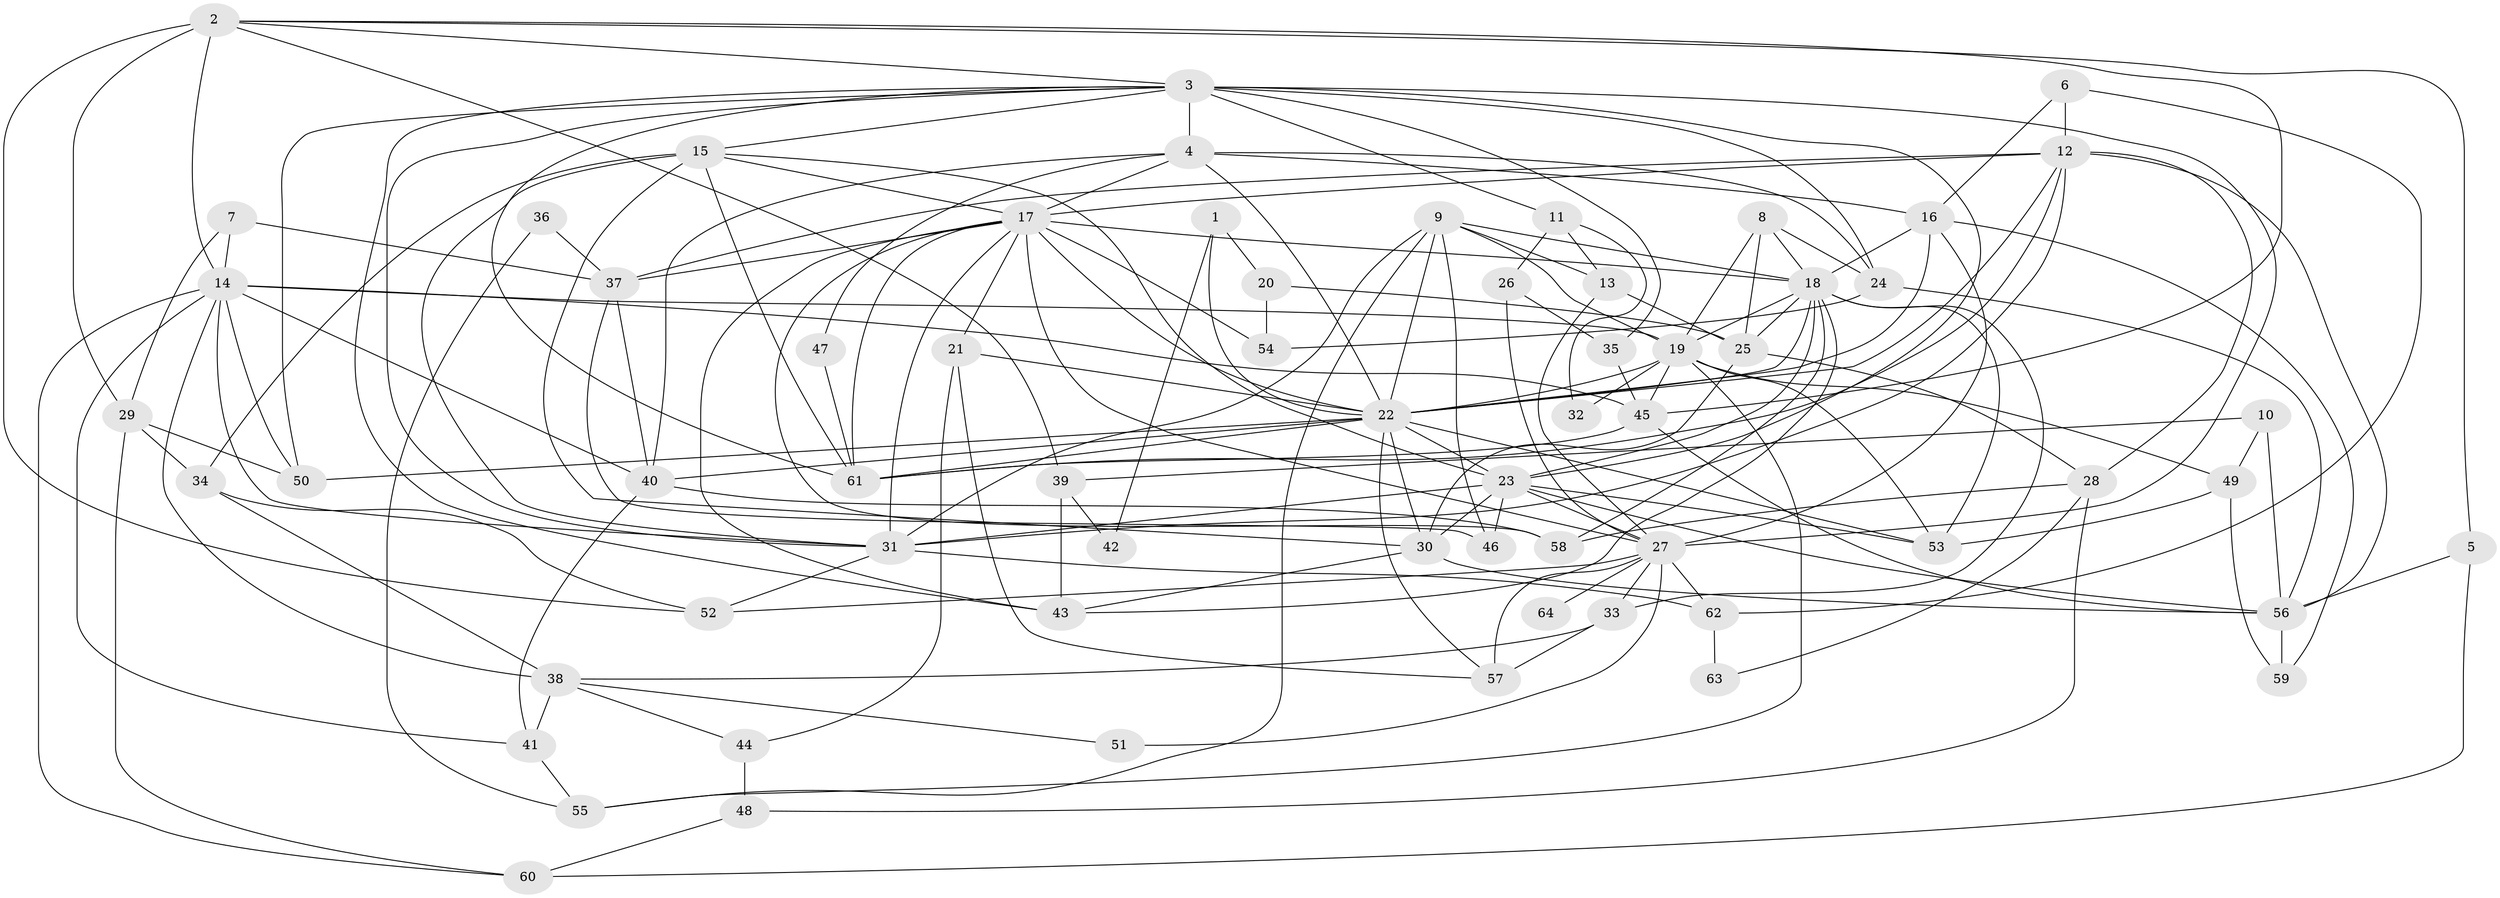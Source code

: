 // original degree distribution, {3: 0.2734375, 4: 0.296875, 5: 0.15625, 2: 0.125, 6: 0.1015625, 9: 0.0078125, 7: 0.03125, 8: 0.0078125}
// Generated by graph-tools (version 1.1) at 2025/35/03/09/25 02:35:58]
// undirected, 64 vertices, 169 edges
graph export_dot {
graph [start="1"]
  node [color=gray90,style=filled];
  1;
  2;
  3;
  4;
  5;
  6;
  7;
  8;
  9;
  10;
  11;
  12;
  13;
  14;
  15;
  16;
  17;
  18;
  19;
  20;
  21;
  22;
  23;
  24;
  25;
  26;
  27;
  28;
  29;
  30;
  31;
  32;
  33;
  34;
  35;
  36;
  37;
  38;
  39;
  40;
  41;
  42;
  43;
  44;
  45;
  46;
  47;
  48;
  49;
  50;
  51;
  52;
  53;
  54;
  55;
  56;
  57;
  58;
  59;
  60;
  61;
  62;
  63;
  64;
  1 -- 20 [weight=1.0];
  1 -- 22 [weight=1.0];
  1 -- 42 [weight=1.0];
  2 -- 3 [weight=1.0];
  2 -- 5 [weight=1.0];
  2 -- 14 [weight=2.0];
  2 -- 29 [weight=1.0];
  2 -- 39 [weight=1.0];
  2 -- 45 [weight=1.0];
  2 -- 52 [weight=1.0];
  3 -- 4 [weight=1.0];
  3 -- 11 [weight=1.0];
  3 -- 15 [weight=1.0];
  3 -- 23 [weight=1.0];
  3 -- 24 [weight=2.0];
  3 -- 27 [weight=1.0];
  3 -- 31 [weight=1.0];
  3 -- 35 [weight=1.0];
  3 -- 43 [weight=1.0];
  3 -- 50 [weight=1.0];
  3 -- 61 [weight=1.0];
  4 -- 16 [weight=2.0];
  4 -- 17 [weight=2.0];
  4 -- 22 [weight=1.0];
  4 -- 24 [weight=2.0];
  4 -- 40 [weight=2.0];
  4 -- 47 [weight=1.0];
  5 -- 56 [weight=1.0];
  5 -- 60 [weight=1.0];
  6 -- 12 [weight=2.0];
  6 -- 16 [weight=1.0];
  6 -- 62 [weight=1.0];
  7 -- 14 [weight=2.0];
  7 -- 29 [weight=1.0];
  7 -- 37 [weight=1.0];
  8 -- 18 [weight=1.0];
  8 -- 19 [weight=2.0];
  8 -- 24 [weight=1.0];
  8 -- 25 [weight=1.0];
  9 -- 13 [weight=1.0];
  9 -- 18 [weight=1.0];
  9 -- 19 [weight=1.0];
  9 -- 22 [weight=2.0];
  9 -- 31 [weight=1.0];
  9 -- 46 [weight=1.0];
  9 -- 55 [weight=1.0];
  10 -- 39 [weight=1.0];
  10 -- 49 [weight=1.0];
  10 -- 56 [weight=1.0];
  11 -- 13 [weight=1.0];
  11 -- 26 [weight=1.0];
  11 -- 32 [weight=1.0];
  12 -- 17 [weight=3.0];
  12 -- 22 [weight=1.0];
  12 -- 28 [weight=1.0];
  12 -- 31 [weight=1.0];
  12 -- 37 [weight=1.0];
  12 -- 56 [weight=1.0];
  12 -- 61 [weight=1.0];
  13 -- 25 [weight=1.0];
  13 -- 27 [weight=1.0];
  14 -- 19 [weight=1.0];
  14 -- 31 [weight=1.0];
  14 -- 38 [weight=1.0];
  14 -- 40 [weight=1.0];
  14 -- 41 [weight=1.0];
  14 -- 45 [weight=1.0];
  14 -- 50 [weight=1.0];
  14 -- 60 [weight=1.0];
  15 -- 17 [weight=1.0];
  15 -- 23 [weight=1.0];
  15 -- 30 [weight=1.0];
  15 -- 31 [weight=1.0];
  15 -- 34 [weight=1.0];
  15 -- 61 [weight=1.0];
  16 -- 18 [weight=1.0];
  16 -- 22 [weight=3.0];
  16 -- 27 [weight=1.0];
  16 -- 59 [weight=1.0];
  17 -- 18 [weight=1.0];
  17 -- 21 [weight=3.0];
  17 -- 22 [weight=2.0];
  17 -- 27 [weight=1.0];
  17 -- 31 [weight=1.0];
  17 -- 37 [weight=1.0];
  17 -- 43 [weight=1.0];
  17 -- 54 [weight=1.0];
  17 -- 58 [weight=1.0];
  17 -- 61 [weight=1.0];
  18 -- 19 [weight=1.0];
  18 -- 22 [weight=1.0];
  18 -- 23 [weight=2.0];
  18 -- 25 [weight=1.0];
  18 -- 33 [weight=1.0];
  18 -- 43 [weight=1.0];
  18 -- 53 [weight=1.0];
  18 -- 58 [weight=1.0];
  19 -- 22 [weight=1.0];
  19 -- 32 [weight=1.0];
  19 -- 45 [weight=1.0];
  19 -- 49 [weight=1.0];
  19 -- 53 [weight=1.0];
  19 -- 55 [weight=1.0];
  20 -- 25 [weight=1.0];
  20 -- 54 [weight=1.0];
  21 -- 22 [weight=2.0];
  21 -- 44 [weight=1.0];
  21 -- 57 [weight=1.0];
  22 -- 23 [weight=1.0];
  22 -- 30 [weight=1.0];
  22 -- 40 [weight=1.0];
  22 -- 50 [weight=1.0];
  22 -- 53 [weight=1.0];
  22 -- 57 [weight=1.0];
  22 -- 61 [weight=1.0];
  23 -- 27 [weight=1.0];
  23 -- 30 [weight=4.0];
  23 -- 31 [weight=1.0];
  23 -- 46 [weight=1.0];
  23 -- 53 [weight=1.0];
  23 -- 56 [weight=1.0];
  24 -- 54 [weight=1.0];
  24 -- 56 [weight=1.0];
  25 -- 28 [weight=1.0];
  25 -- 30 [weight=1.0];
  26 -- 27 [weight=1.0];
  26 -- 35 [weight=1.0];
  27 -- 33 [weight=1.0];
  27 -- 51 [weight=1.0];
  27 -- 52 [weight=1.0];
  27 -- 57 [weight=1.0];
  27 -- 62 [weight=1.0];
  27 -- 64 [weight=2.0];
  28 -- 48 [weight=1.0];
  28 -- 58 [weight=1.0];
  28 -- 63 [weight=1.0];
  29 -- 34 [weight=1.0];
  29 -- 50 [weight=1.0];
  29 -- 60 [weight=1.0];
  30 -- 43 [weight=1.0];
  30 -- 56 [weight=1.0];
  31 -- 52 [weight=1.0];
  31 -- 62 [weight=1.0];
  33 -- 38 [weight=1.0];
  33 -- 57 [weight=2.0];
  34 -- 38 [weight=1.0];
  34 -- 52 [weight=1.0];
  35 -- 45 [weight=1.0];
  36 -- 37 [weight=1.0];
  36 -- 55 [weight=1.0];
  37 -- 40 [weight=1.0];
  37 -- 46 [weight=1.0];
  38 -- 41 [weight=1.0];
  38 -- 44 [weight=1.0];
  38 -- 51 [weight=1.0];
  39 -- 42 [weight=1.0];
  39 -- 43 [weight=1.0];
  40 -- 41 [weight=1.0];
  40 -- 58 [weight=1.0];
  41 -- 55 [weight=1.0];
  44 -- 48 [weight=1.0];
  45 -- 56 [weight=1.0];
  45 -- 61 [weight=1.0];
  47 -- 61 [weight=1.0];
  48 -- 60 [weight=1.0];
  49 -- 53 [weight=1.0];
  49 -- 59 [weight=1.0];
  56 -- 59 [weight=1.0];
  62 -- 63 [weight=1.0];
}

